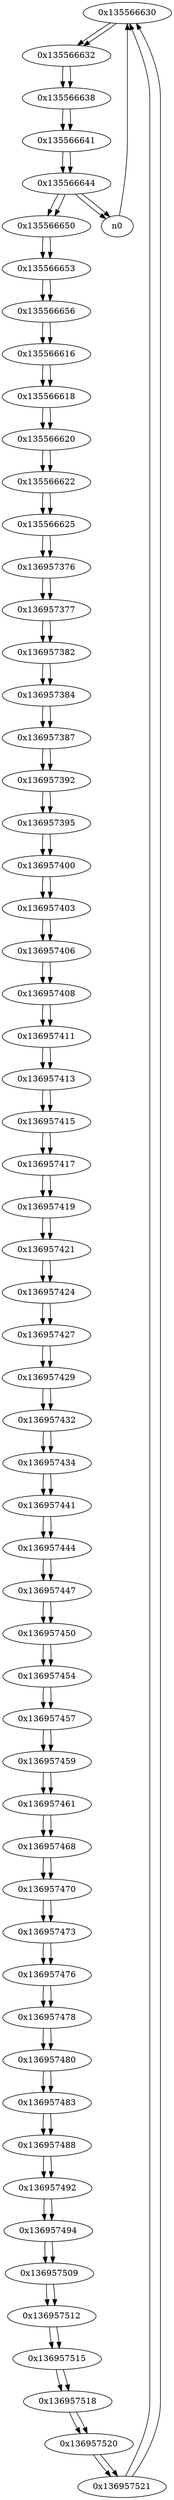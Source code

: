 digraph G{
/* nodes */
  n1 [label="0x135566630"]
  n2 [label="0x135566632"]
  n3 [label="0x135566638"]
  n4 [label="0x135566641"]
  n5 [label="0x135566644"]
  n6 [label="0x135566650"]
  n7 [label="0x135566653"]
  n8 [label="0x135566656"]
  n9 [label="0x135566616"]
  n10 [label="0x135566618"]
  n11 [label="0x135566620"]
  n12 [label="0x135566622"]
  n13 [label="0x135566625"]
  n14 [label="0x136957376"]
  n15 [label="0x136957377"]
  n16 [label="0x136957382"]
  n17 [label="0x136957384"]
  n18 [label="0x136957387"]
  n19 [label="0x136957392"]
  n20 [label="0x136957395"]
  n21 [label="0x136957400"]
  n22 [label="0x136957403"]
  n23 [label="0x136957406"]
  n24 [label="0x136957408"]
  n25 [label="0x136957411"]
  n26 [label="0x136957413"]
  n27 [label="0x136957415"]
  n28 [label="0x136957417"]
  n29 [label="0x136957419"]
  n30 [label="0x136957421"]
  n31 [label="0x136957424"]
  n32 [label="0x136957427"]
  n33 [label="0x136957429"]
  n34 [label="0x136957432"]
  n35 [label="0x136957434"]
  n36 [label="0x136957441"]
  n37 [label="0x136957444"]
  n38 [label="0x136957447"]
  n39 [label="0x136957450"]
  n40 [label="0x136957454"]
  n41 [label="0x136957457"]
  n42 [label="0x136957459"]
  n43 [label="0x136957461"]
  n44 [label="0x136957468"]
  n45 [label="0x136957470"]
  n46 [label="0x136957473"]
  n47 [label="0x136957476"]
  n48 [label="0x136957478"]
  n49 [label="0x136957480"]
  n50 [label="0x136957483"]
  n51 [label="0x136957488"]
  n52 [label="0x136957492"]
  n53 [label="0x136957494"]
  n54 [label="0x136957509"]
  n55 [label="0x136957512"]
  n56 [label="0x136957515"]
  n57 [label="0x136957518"]
  n58 [label="0x136957520"]
  n59 [label="0x136957521"]
/* edges */
n1 -> n2;
n59 -> n1;
n0 -> n1;
n2 -> n3;
n1 -> n2;
n3 -> n4;
n2 -> n3;
n4 -> n5;
n3 -> n4;
n5 -> n0;
n5 -> n6;
n5 -> n0;
n4 -> n5;
n6 -> n7;
n5 -> n6;
n7 -> n8;
n6 -> n7;
n8 -> n9;
n7 -> n8;
n9 -> n10;
n8 -> n9;
n10 -> n11;
n9 -> n10;
n11 -> n12;
n10 -> n11;
n12 -> n13;
n11 -> n12;
n13 -> n14;
n12 -> n13;
n14 -> n15;
n13 -> n14;
n15 -> n16;
n14 -> n15;
n16 -> n17;
n15 -> n16;
n17 -> n18;
n16 -> n17;
n18 -> n19;
n17 -> n18;
n19 -> n20;
n18 -> n19;
n20 -> n21;
n19 -> n20;
n21 -> n22;
n20 -> n21;
n22 -> n23;
n21 -> n22;
n23 -> n24;
n22 -> n23;
n24 -> n25;
n23 -> n24;
n25 -> n26;
n24 -> n25;
n26 -> n27;
n25 -> n26;
n27 -> n28;
n26 -> n27;
n28 -> n29;
n27 -> n28;
n29 -> n30;
n28 -> n29;
n30 -> n31;
n29 -> n30;
n31 -> n32;
n30 -> n31;
n32 -> n33;
n31 -> n32;
n33 -> n34;
n32 -> n33;
n34 -> n35;
n33 -> n34;
n35 -> n36;
n34 -> n35;
n36 -> n37;
n35 -> n36;
n37 -> n38;
n36 -> n37;
n38 -> n39;
n37 -> n38;
n39 -> n40;
n38 -> n39;
n40 -> n41;
n39 -> n40;
n41 -> n42;
n40 -> n41;
n42 -> n43;
n41 -> n42;
n43 -> n44;
n42 -> n43;
n44 -> n45;
n43 -> n44;
n45 -> n46;
n44 -> n45;
n46 -> n47;
n45 -> n46;
n47 -> n48;
n46 -> n47;
n48 -> n49;
n47 -> n48;
n49 -> n50;
n48 -> n49;
n50 -> n51;
n49 -> n50;
n51 -> n52;
n50 -> n51;
n52 -> n53;
n51 -> n52;
n53 -> n54;
n52 -> n53;
n54 -> n55;
n53 -> n54;
n55 -> n56;
n54 -> n55;
n56 -> n57;
n55 -> n56;
n57 -> n58;
n56 -> n57;
n58 -> n59;
n57 -> n58;
n59 -> n1;
n58 -> n59;
}
